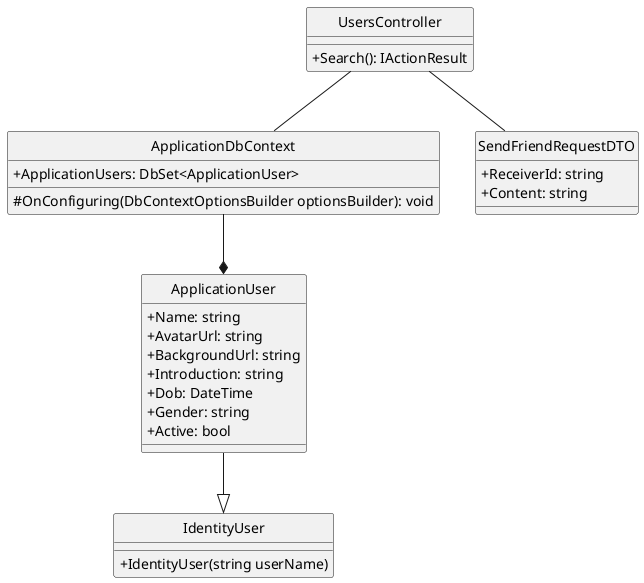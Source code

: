 @startuml searchUser
hide circle
skinparam classAttributeIconSize 0
class UsersController {
    +Search(): IActionResult
}

class ApplicationDbContext {
    +ApplicationUsers: DbSet<ApplicationUser>
    #OnConfiguring(DbContextOptionsBuilder optionsBuilder): void
}


class SendFriendRequestDTO {
    +ReceiverId: string
    +Content: string
}

class ApplicationUser {
    +Name: string
    +AvatarUrl: string
    +BackgroundUrl: string
    +Introduction: string
    +Dob: DateTime
    +Gender: string
    +Active: bool
}

class IdentityUser {
    + IdentityUser(string userName) 
}

UsersController -- ApplicationDbContext
UsersController -- SendFriendRequestDTO
ApplicationDbContext --* ApplicationUser
ApplicationUser --|> IdentityUser
@enduml